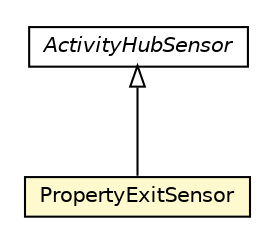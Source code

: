 #!/usr/local/bin/dot
#
# Class diagram 
# Generated by UMLGraph version R5_6-24-gf6e263 (http://www.umlgraph.org/)
#

digraph G {
	edge [fontname="Helvetica",fontsize=10,labelfontname="Helvetica",labelfontsize=10];
	node [fontname="Helvetica",fontsize=10,shape=plaintext];
	nodesep=0.25;
	ranksep=0.5;
	// org.universAAL.ontology.activityhub.ActivityHubSensor
	c6379517 [label=<<table title="org.universAAL.ontology.activityhub.ActivityHubSensor" border="0" cellborder="1" cellspacing="0" cellpadding="2" port="p" href="./ActivityHubSensor.html">
		<tr><td><table border="0" cellspacing="0" cellpadding="1">
<tr><td align="center" balign="center"><font face="Helvetica-Oblique"> ActivityHubSensor </font></td></tr>
		</table></td></tr>
		</table>>, URL="./ActivityHubSensor.html", fontname="Helvetica", fontcolor="black", fontsize=10.0];
	// org.universAAL.ontology.activityhub.PropertyExitSensor
	c6379531 [label=<<table title="org.universAAL.ontology.activityhub.PropertyExitSensor" border="0" cellborder="1" cellspacing="0" cellpadding="2" port="p" bgcolor="lemonChiffon" href="./PropertyExitSensor.html">
		<tr><td><table border="0" cellspacing="0" cellpadding="1">
<tr><td align="center" balign="center"> PropertyExitSensor </td></tr>
		</table></td></tr>
		</table>>, URL="./PropertyExitSensor.html", fontname="Helvetica", fontcolor="black", fontsize=10.0];
	//org.universAAL.ontology.activityhub.PropertyExitSensor extends org.universAAL.ontology.activityhub.ActivityHubSensor
	c6379517:p -> c6379531:p [dir=back,arrowtail=empty];
}

